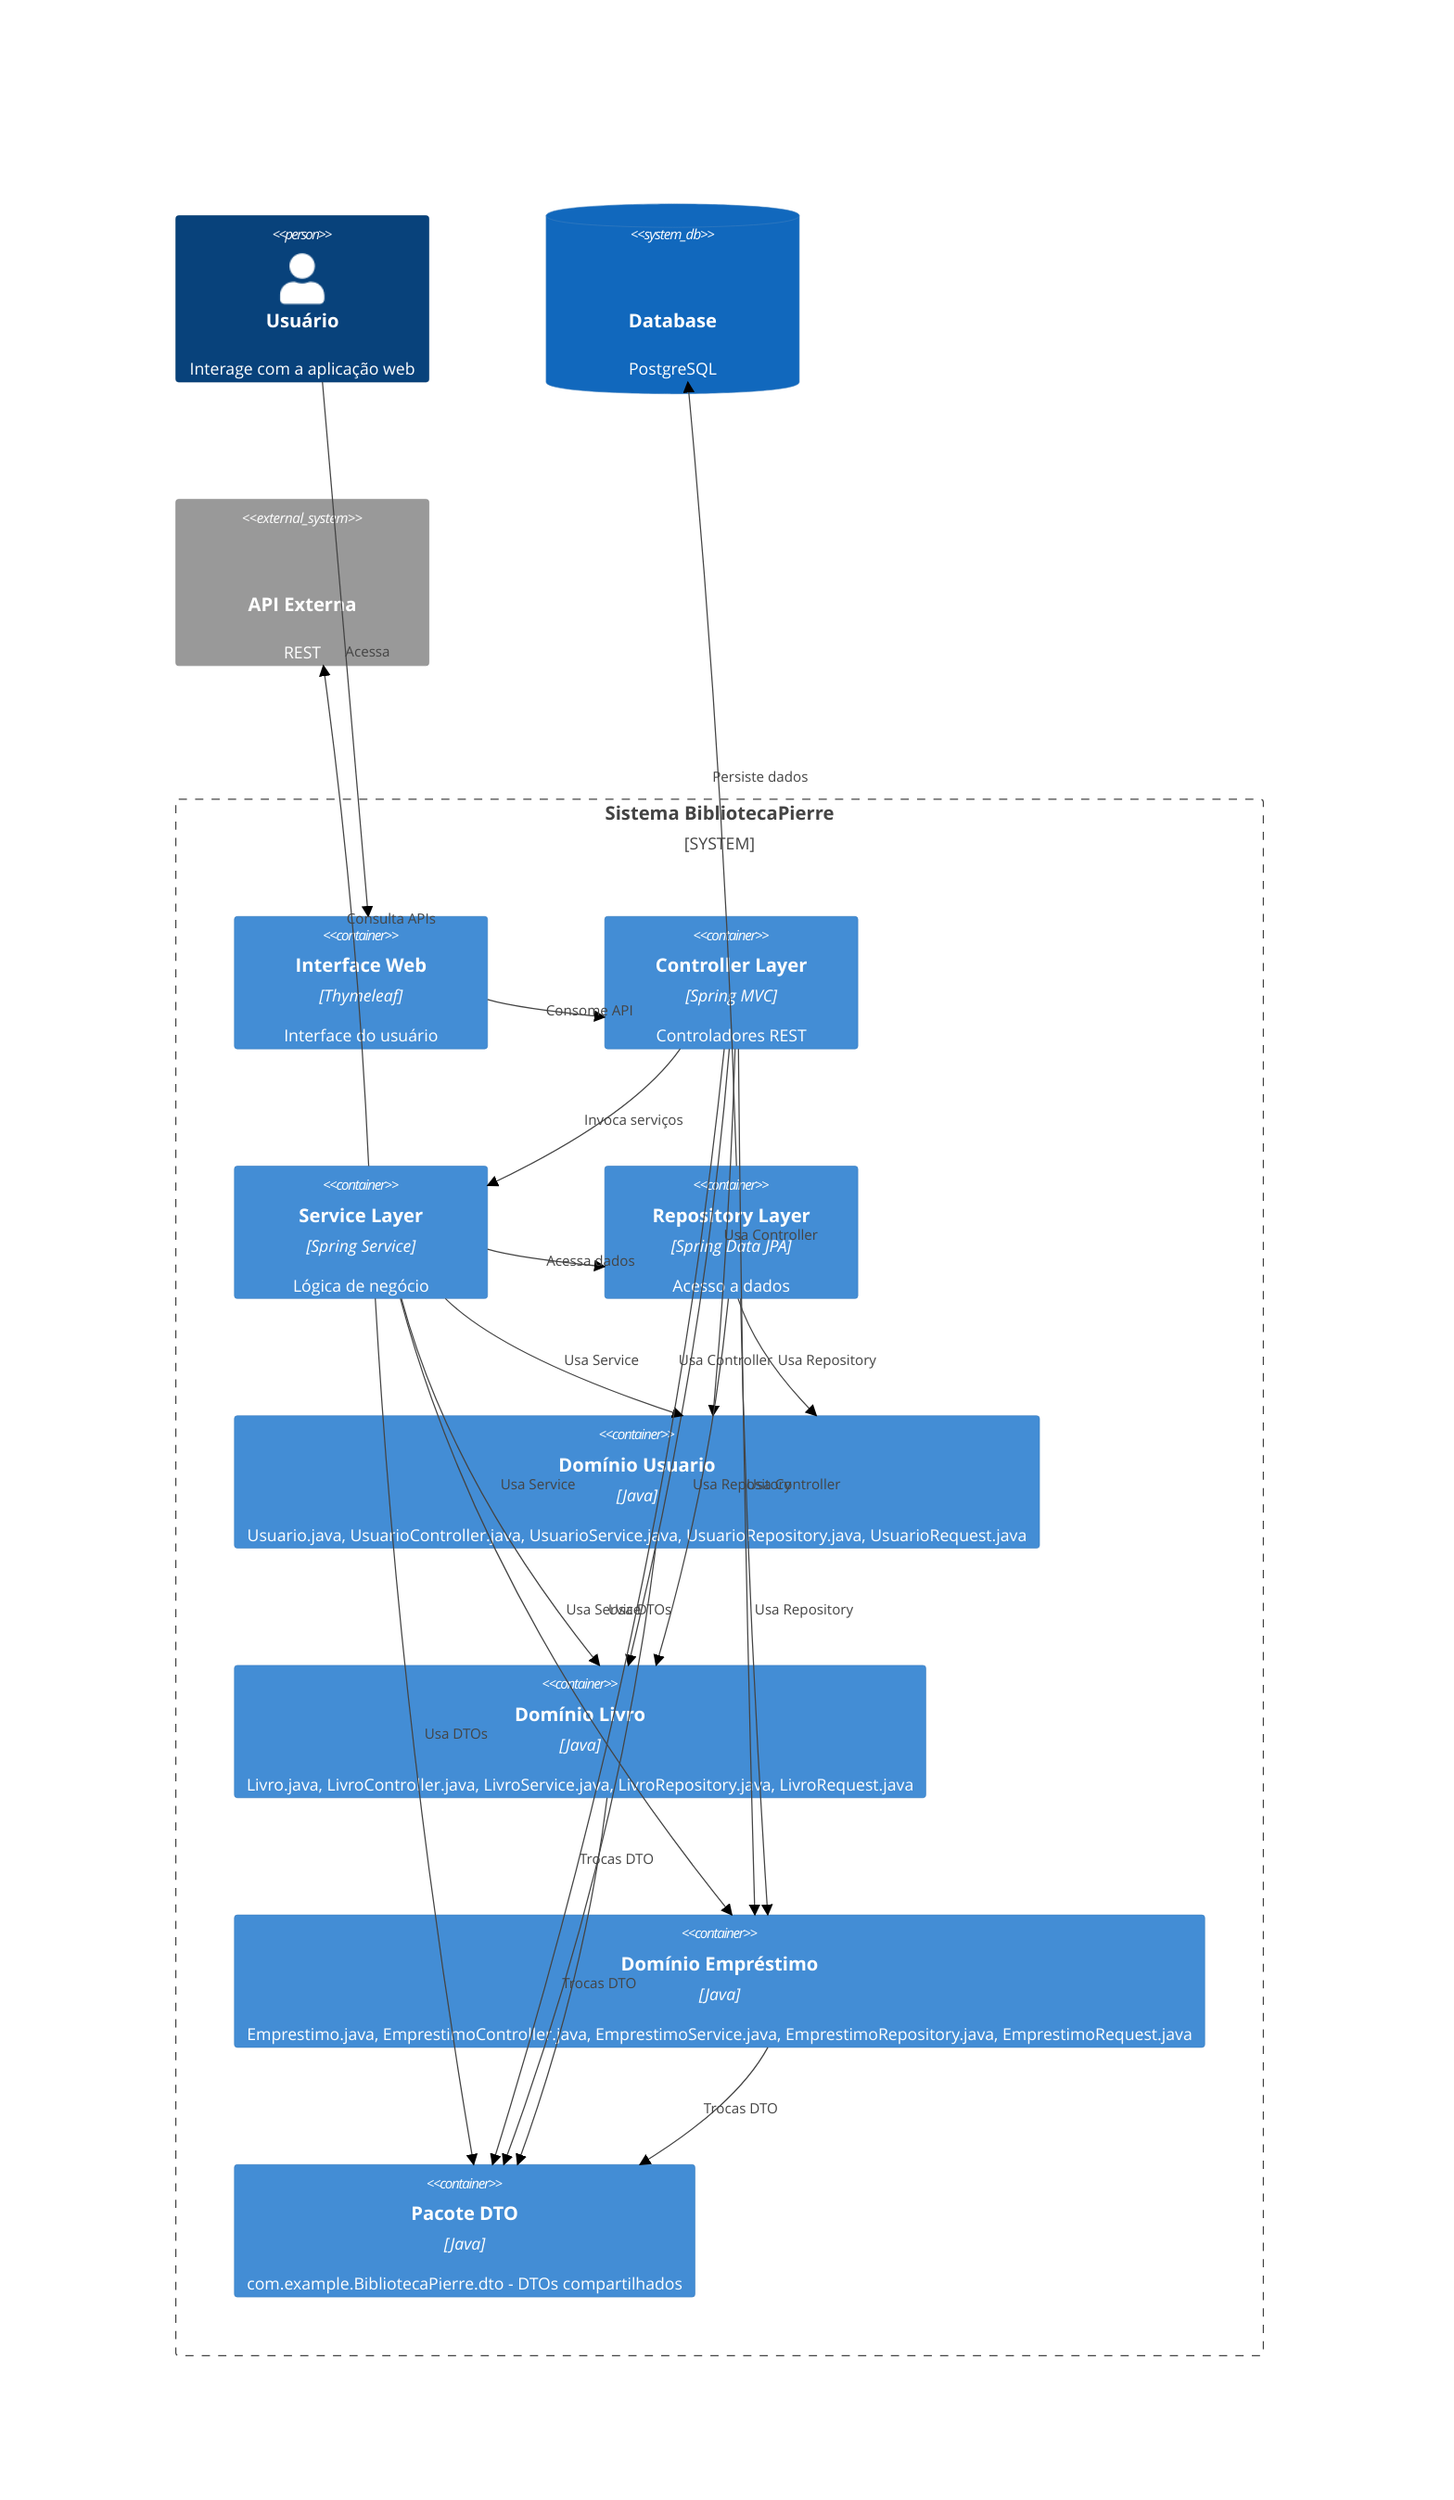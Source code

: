 ---
config:
  theme: neutral
---
C4Container
    Person(user, "Usuário", "Interage com a aplicação web")
    System_Boundary(BibliotecaPierre, "Sistema BibliotecaPierre") {
        Container(webUI, "Interface Web", "Thymeleaf", "Interface do usuário")
        Container(controllerLayer, "Controller Layer", "Spring MVC", "Controladores REST")
        Container(serviceLayer, "Service Layer", "Spring Service", "Lógica de negócio")
        Container(repositoryLayer, "Repository Layer", "Spring Data JPA", "Acesso a dados")
        Container(usuarioDomain, "Domínio Usuario", "Java", "Usuario.java, UsuarioController.java, UsuarioService.java, UsuarioRepository.java, UsuarioRequest.java")
        Container(livroDomain, "Domínio Livro", "Java", "Livro.java, LivroController.java, LivroService.java, LivroRepository.java, LivroRequest.java")
        Container(emprestimoDomain, "Domínio Empréstimo", "Java", "Emprestimo.java, EmprestimoController.java, EmprestimoService.java, EmprestimoRepository.java, EmprestimoRequest.java")
        Container(dtoPackage, "Pacote DTO", "Java", "com.example.BibliotecaPierre.dto - DTOs compartilhados")
    }
    SystemDb(database, "Database", "PostgreSQL", "Armazena dados")
    System_Ext(externalApi, "API Externa", "REST", "Serviços externos")
    Rel(user, webUI, "Acessa")
    Rel(webUI, controllerLayer, "Consome API")
    Rel(controllerLayer, serviceLayer, "Invoca serviços")
    Rel(serviceLayer, repositoryLayer, "Acessa dados")
    Rel(repositoryLayer, database, "Persiste dados")
    Rel(controllerLayer, usuarioDomain, "Usa Controller")
    Rel(controllerLayer, livroDomain, "Usa Controller")
    Rel(controllerLayer, emprestimoDomain, "Usa Controller")
    Rel(serviceLayer, usuarioDomain, "Usa Service")
    Rel(serviceLayer, livroDomain, "Usa Service")
    Rel(serviceLayer, emprestimoDomain, "Usa Service")
    Rel(repositoryLayer, usuarioDomain, "Usa Repository")
    Rel(repositoryLayer, livroDomain, "Usa Repository")
    Rel(repositoryLayer, emprestimoDomain, "Usa Repository")
    Rel(controllerLayer, dtoPackage, "Usa DTOs")
    Rel(serviceLayer, dtoPackage, "Usa DTOs")
    Rel(usuarioDomain, dtoPackage, "Trocas DTO")
    Rel(livroDomain, dtoPackage, "Trocas DTO")
    Rel(emprestimoDomain, dtoPackage, "Trocas DTO")
    Rel(serviceLayer, externalApi, "Consulta APIs")